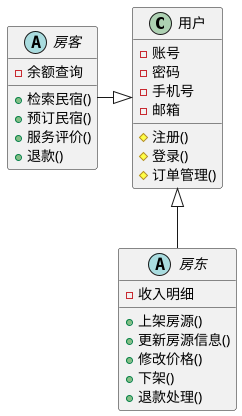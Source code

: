 @startuml

class 用户{
	- 账号
    - 密码
    - 手机号
    - 邮箱

	# 注册()
    # 登录()
    # 订单管理()
}

abstract 房东 {
    - 收入明细

    + 上架房源()
    + 更新房源信息()
    + 修改价格()
    + 下架()
    + 退款处理()
}
abstract 房客 {
    - 余额查询

    + 检索民宿()
    + 预订民宿()
    + 服务评价()
    + 退款()
}

房东 -up-|> 用户
房客 -right-|> 用户




@enduml